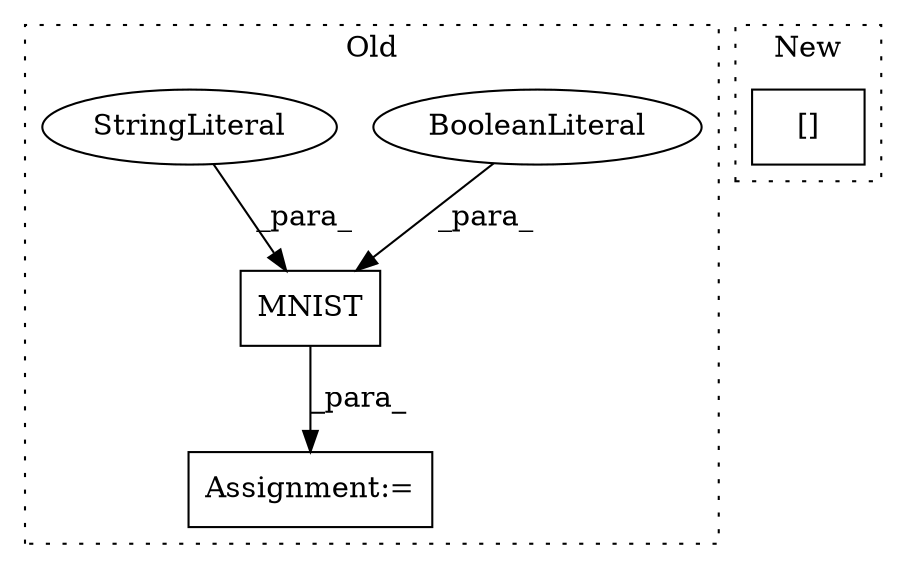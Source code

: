 digraph G {
subgraph cluster0 {
1 [label="MNIST" a="32" s="779,845" l="6,1" shape="box"];
3 [label="BooleanLiteral" a="9" s="800" l="4" shape="ellipse"];
4 [label="StringLiteral" a="45" s="785" l="8" shape="ellipse"];
5 [label="Assignment:=" a="7" s="901" l="1" shape="box"];
label = "Old";
style="dotted";
}
subgraph cluster1 {
2 [label="[]" a="2" s="770,783" l="9,1" shape="box"];
label = "New";
style="dotted";
}
1 -> 5 [label="_para_"];
3 -> 1 [label="_para_"];
4 -> 1 [label="_para_"];
}